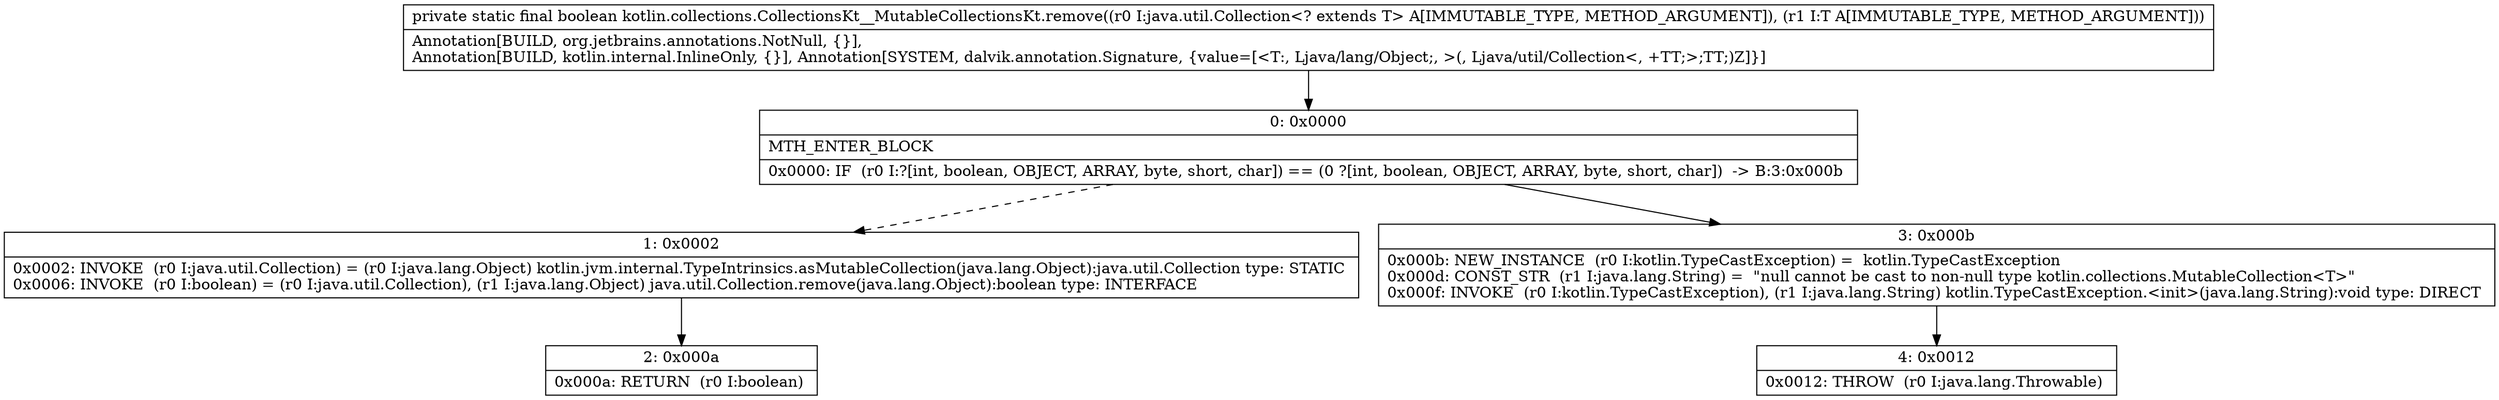 digraph "CFG forkotlin.collections.CollectionsKt__MutableCollectionsKt.remove(Ljava\/util\/Collection;Ljava\/lang\/Object;)Z" {
Node_0 [shape=record,label="{0\:\ 0x0000|MTH_ENTER_BLOCK\l|0x0000: IF  (r0 I:?[int, boolean, OBJECT, ARRAY, byte, short, char]) == (0 ?[int, boolean, OBJECT, ARRAY, byte, short, char])  \-\> B:3:0x000b \l}"];
Node_1 [shape=record,label="{1\:\ 0x0002|0x0002: INVOKE  (r0 I:java.util.Collection) = (r0 I:java.lang.Object) kotlin.jvm.internal.TypeIntrinsics.asMutableCollection(java.lang.Object):java.util.Collection type: STATIC \l0x0006: INVOKE  (r0 I:boolean) = (r0 I:java.util.Collection), (r1 I:java.lang.Object) java.util.Collection.remove(java.lang.Object):boolean type: INTERFACE \l}"];
Node_2 [shape=record,label="{2\:\ 0x000a|0x000a: RETURN  (r0 I:boolean) \l}"];
Node_3 [shape=record,label="{3\:\ 0x000b|0x000b: NEW_INSTANCE  (r0 I:kotlin.TypeCastException) =  kotlin.TypeCastException \l0x000d: CONST_STR  (r1 I:java.lang.String) =  \"null cannot be cast to non\-null type kotlin.collections.MutableCollection\<T\>\" \l0x000f: INVOKE  (r0 I:kotlin.TypeCastException), (r1 I:java.lang.String) kotlin.TypeCastException.\<init\>(java.lang.String):void type: DIRECT \l}"];
Node_4 [shape=record,label="{4\:\ 0x0012|0x0012: THROW  (r0 I:java.lang.Throwable) \l}"];
MethodNode[shape=record,label="{private static final boolean kotlin.collections.CollectionsKt__MutableCollectionsKt.remove((r0 I:java.util.Collection\<? extends T\> A[IMMUTABLE_TYPE, METHOD_ARGUMENT]), (r1 I:T A[IMMUTABLE_TYPE, METHOD_ARGUMENT]))  | Annotation[BUILD, org.jetbrains.annotations.NotNull, \{\}], \lAnnotation[BUILD, kotlin.internal.InlineOnly, \{\}], Annotation[SYSTEM, dalvik.annotation.Signature, \{value=[\<T:, Ljava\/lang\/Object;, \>(, Ljava\/util\/Collection\<, +TT;\>;TT;)Z]\}]\l}"];
MethodNode -> Node_0;
Node_0 -> Node_1[style=dashed];
Node_0 -> Node_3;
Node_1 -> Node_2;
Node_3 -> Node_4;
}

